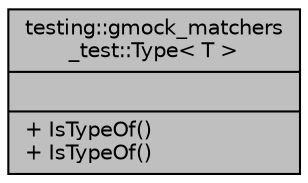 digraph "testing::gmock_matchers_test::Type&lt; T &gt;"
{
  edge [fontname="Helvetica",fontsize="10",labelfontname="Helvetica",labelfontsize="10"];
  node [fontname="Helvetica",fontsize="10",shape=record];
  Node1 [label="{testing::gmock_matchers\l_test::Type\< T \>\n||+ IsTypeOf()\l+ IsTypeOf()\l}",height=0.2,width=0.4,color="black", fillcolor="grey75", style="filled", fontcolor="black"];
}
